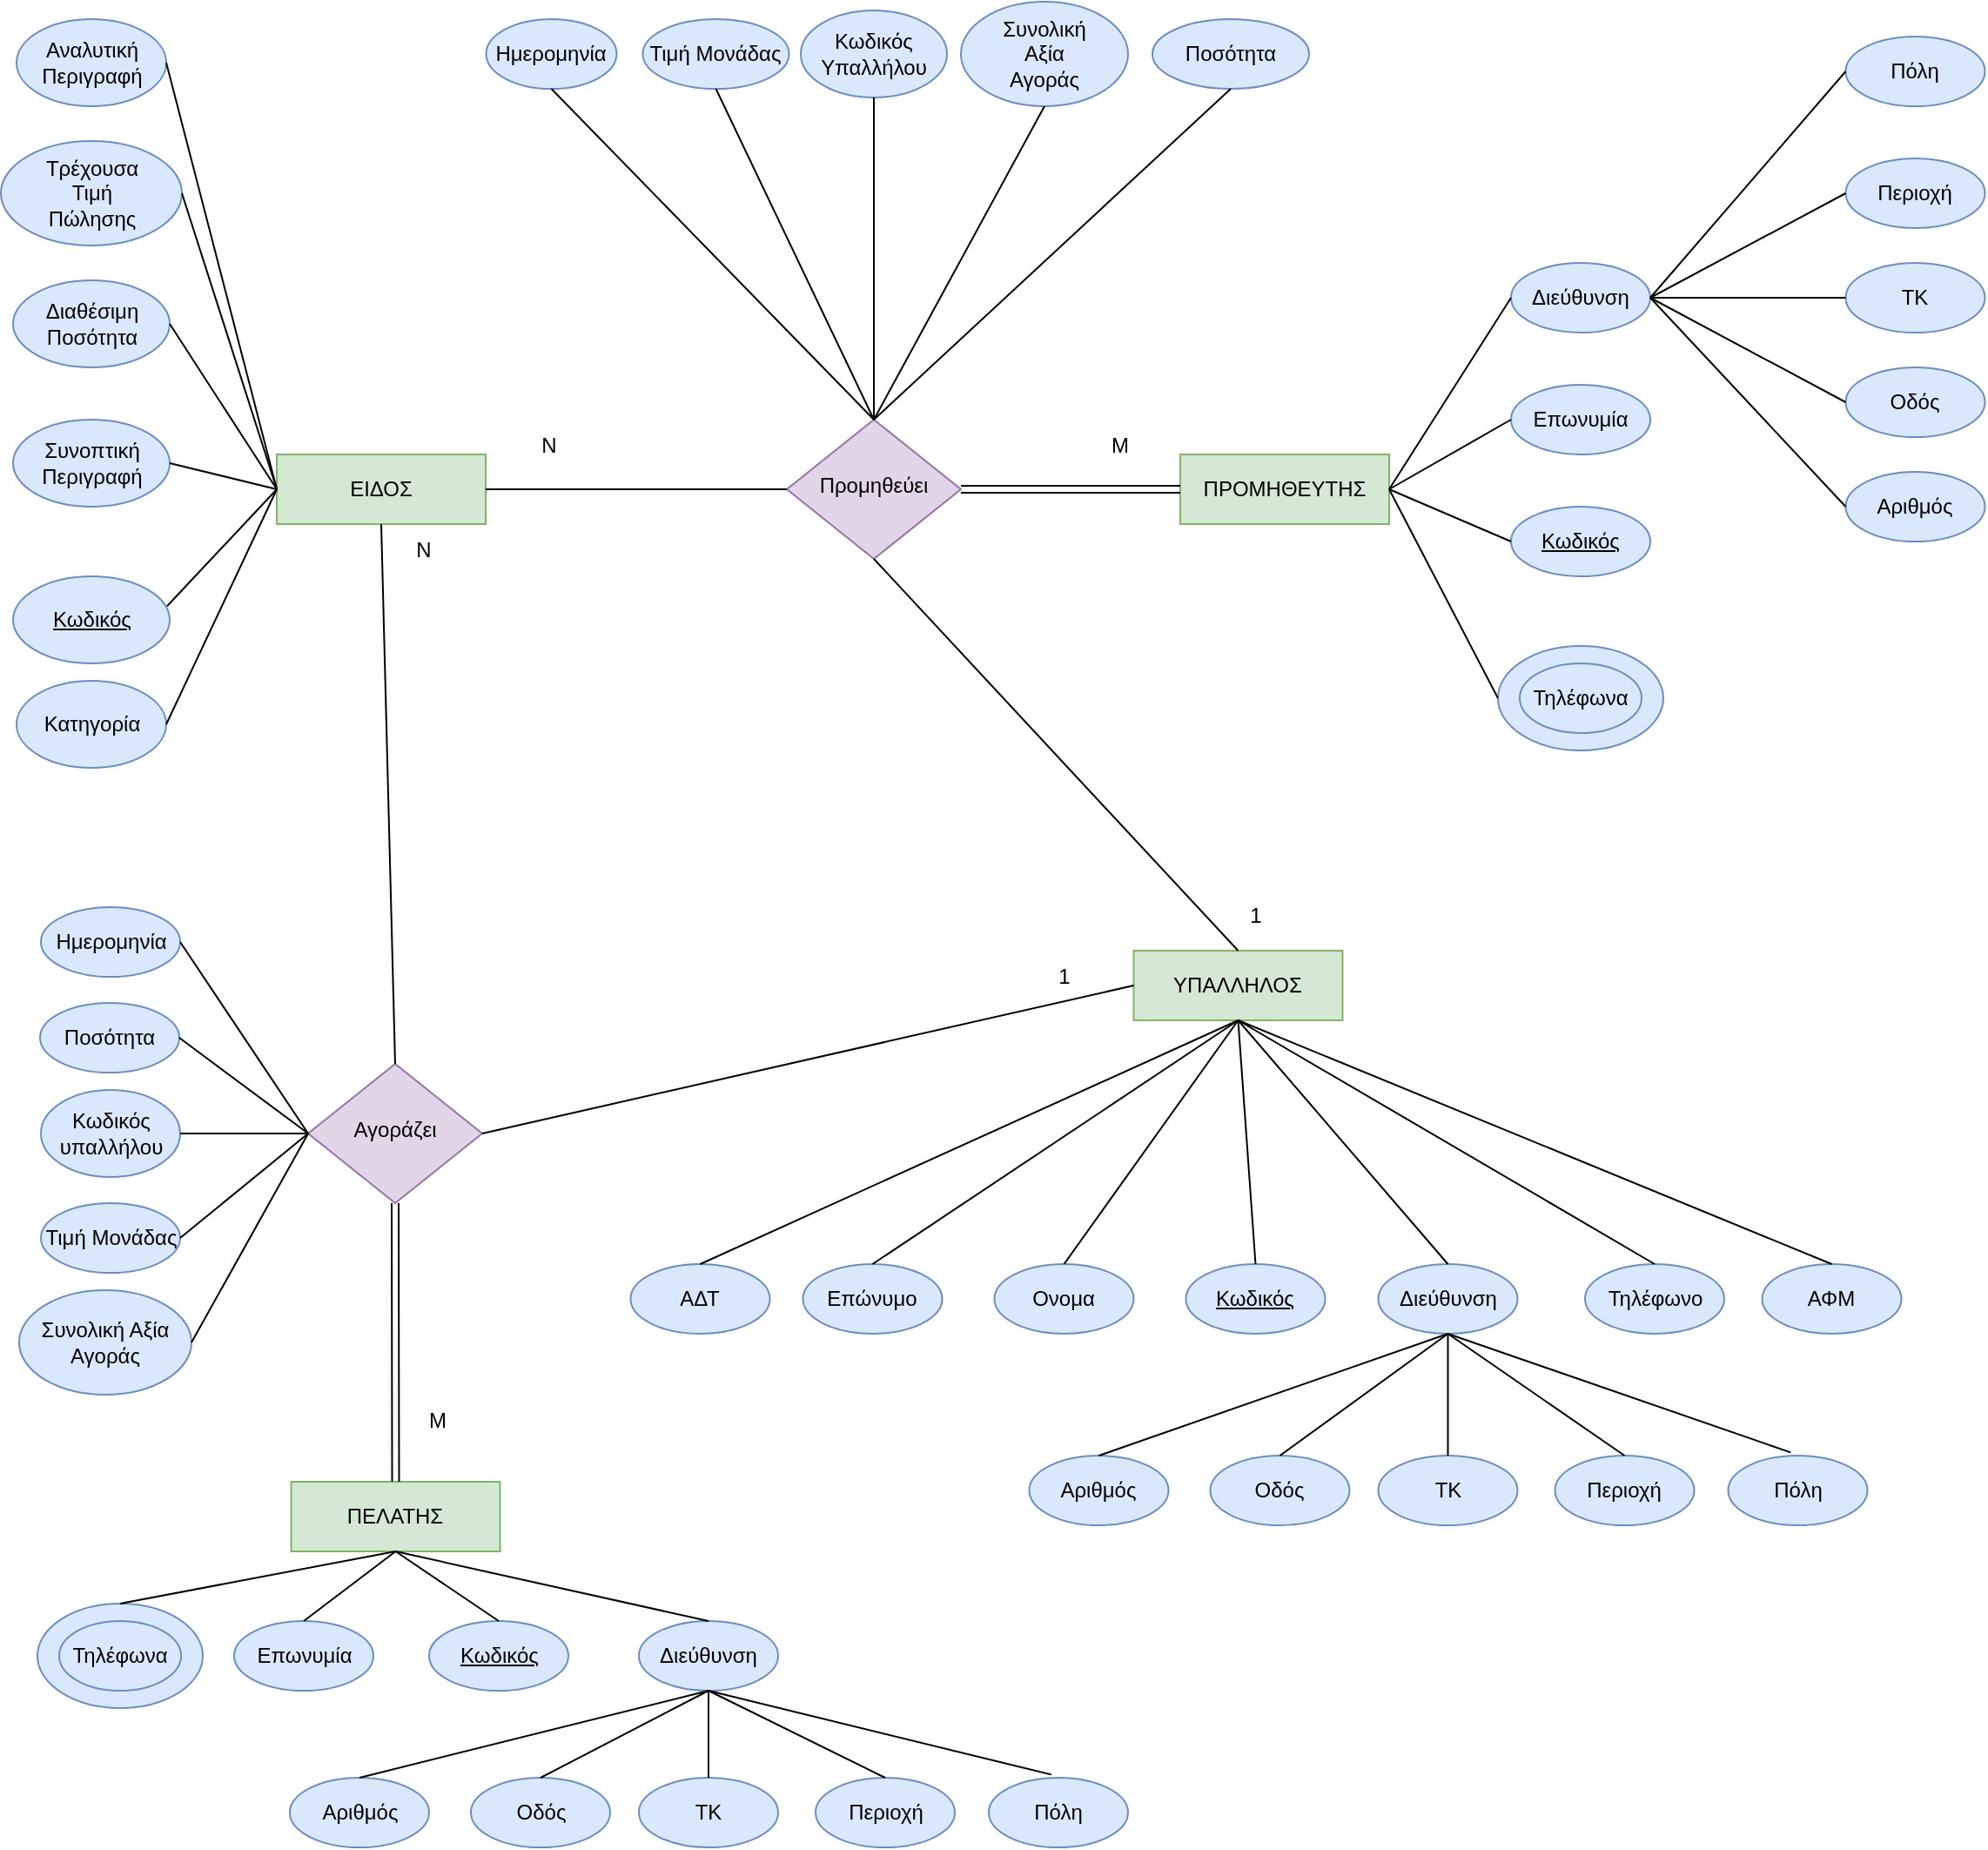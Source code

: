 <mxfile version="20.6.0" type="github">
  <diagram id="C5RBs43oDa-KdzZeNtuy" name="Page-1">
    <mxGraphModel dx="2837" dy="2529" grid="1" gridSize="10" guides="1" tooltips="1" connect="1" arrows="1" fold="1" page="1" pageScale="1" pageWidth="827" pageHeight="1169" math="0" shadow="0">
      <root>
        <mxCell id="WIyWlLk6GJQsqaUBKTNV-0" />
        <mxCell id="WIyWlLk6GJQsqaUBKTNV-1" parent="WIyWlLk6GJQsqaUBKTNV-0" />
        <mxCell id="WIyWlLk6GJQsqaUBKTNV-3" value="ΕΙΔΟΣ" style="rounded=0;whiteSpace=wrap;html=1;fontSize=12;glass=0;strokeWidth=1;shadow=0;fillColor=#d5e8d4;strokeColor=#82b366;" parent="WIyWlLk6GJQsqaUBKTNV-1" vertex="1">
          <mxGeometry x="21" y="170" width="120" height="40" as="geometry" />
        </mxCell>
        <mxCell id="EW7ZDSgedZpqApuQQV04-0" value="&lt;div&gt;ΠΡΟΜΗΘΕΥΤΗΣ&lt;/div&gt;" style="rounded=0;whiteSpace=wrap;html=1;fontSize=12;glass=0;strokeWidth=1;shadow=0;fillColor=#d5e8d4;strokeColor=#82b366;" parent="WIyWlLk6GJQsqaUBKTNV-1" vertex="1">
          <mxGeometry x="540" y="170" width="120" height="40" as="geometry" />
        </mxCell>
        <mxCell id="EW7ZDSgedZpqApuQQV04-1" value="&lt;div&gt;ΠΕΛΑΤΗΣ&lt;/div&gt;" style="rounded=0;whiteSpace=wrap;html=1;fontSize=12;glass=0;strokeWidth=1;shadow=0;fillColor=#d5e8d4;strokeColor=#82b366;" parent="WIyWlLk6GJQsqaUBKTNV-1" vertex="1">
          <mxGeometry x="29.25" y="760" width="120" height="40" as="geometry" />
        </mxCell>
        <mxCell id="EW7ZDSgedZpqApuQQV04-2" value="&lt;div&gt;ΥΠΑΛΛΗΛΟΣ&lt;/div&gt;" style="rounded=0;whiteSpace=wrap;html=1;fontSize=12;glass=0;strokeWidth=1;shadow=0;fillColor=#d5e8d4;strokeColor=#82b366;" parent="WIyWlLk6GJQsqaUBKTNV-1" vertex="1">
          <mxGeometry x="513.25" y="455" width="120" height="40" as="geometry" />
        </mxCell>
        <mxCell id="EW7ZDSgedZpqApuQQV04-3" value="Προμηθεύει" style="rhombus;whiteSpace=wrap;html=1;shadow=0;fontFamily=Helvetica;fontSize=12;align=center;strokeWidth=1;spacing=6;spacingTop=-4;fillColor=#e1d5e7;strokeColor=#9673a6;" parent="WIyWlLk6GJQsqaUBKTNV-1" vertex="1">
          <mxGeometry x="314" y="150" width="100" height="80" as="geometry" />
        </mxCell>
        <mxCell id="EW7ZDSgedZpqApuQQV04-4" value="" style="endArrow=none;html=1;rounded=0;exitX=1;exitY=0.5;exitDx=0;exitDy=0;" parent="WIyWlLk6GJQsqaUBKTNV-1" source="WIyWlLk6GJQsqaUBKTNV-3" target="EW7ZDSgedZpqApuQQV04-3" edge="1">
          <mxGeometry width="50" height="50" relative="1" as="geometry">
            <mxPoint x="384" y="470" as="sourcePoint" />
            <mxPoint x="434" y="420" as="targetPoint" />
          </mxGeometry>
        </mxCell>
        <mxCell id="EW7ZDSgedZpqApuQQV04-5" value="" style="endArrow=none;html=1;rounded=0;exitX=1;exitY=0.5;exitDx=0;exitDy=0;entryX=0;entryY=0.5;entryDx=0;entryDy=0;shape=link;" parent="WIyWlLk6GJQsqaUBKTNV-1" source="EW7ZDSgedZpqApuQQV04-3" target="EW7ZDSgedZpqApuQQV04-0" edge="1">
          <mxGeometry width="50" height="50" relative="1" as="geometry">
            <mxPoint x="464" y="189.5" as="sourcePoint" />
            <mxPoint x="554" y="189.5" as="targetPoint" />
          </mxGeometry>
        </mxCell>
        <mxCell id="EW7ZDSgedZpqApuQQV04-6" value="&lt;div&gt;Διαθέσιμη &lt;br&gt;&lt;/div&gt;&lt;div&gt;Ποσότητα&lt;/div&gt;" style="ellipse;whiteSpace=wrap;html=1;fillColor=#dae8fc;strokeColor=#6c8ebf;" parent="WIyWlLk6GJQsqaUBKTNV-1" vertex="1">
          <mxGeometry x="-130.5" y="70" width="90" height="50" as="geometry" />
        </mxCell>
        <mxCell id="EW7ZDSgedZpqApuQQV04-7" value="&lt;div&gt;Αναλυτική&lt;/div&gt;&lt;div&gt;Περιγραφή&lt;/div&gt;" style="ellipse;whiteSpace=wrap;html=1;fillColor=#dae8fc;strokeColor=#6c8ebf;" parent="WIyWlLk6GJQsqaUBKTNV-1" vertex="1">
          <mxGeometry x="-128.5" y="-80" width="86" height="50" as="geometry" />
        </mxCell>
        <mxCell id="EW7ZDSgedZpqApuQQV04-8" value="&lt;div&gt;Συνοπτική&lt;/div&gt;&lt;div&gt;Περιγραφή&lt;/div&gt;" style="ellipse;whiteSpace=wrap;html=1;fillColor=#dae8fc;strokeColor=#6c8ebf;" parent="WIyWlLk6GJQsqaUBKTNV-1" vertex="1">
          <mxGeometry x="-130.5" y="150" width="90" height="50" as="geometry" />
        </mxCell>
        <mxCell id="EW7ZDSgedZpqApuQQV04-9" value="&lt;u&gt;Κωδικός&lt;/u&gt;" style="ellipse;whiteSpace=wrap;html=1;fillColor=#dae8fc;strokeColor=#6c8ebf;" parent="WIyWlLk6GJQsqaUBKTNV-1" vertex="1">
          <mxGeometry x="-130.5" y="240" width="90" height="50" as="geometry" />
        </mxCell>
        <mxCell id="EW7ZDSgedZpqApuQQV04-10" value="&lt;div&gt;Κατηγορία&lt;/div&gt;" style="ellipse;whiteSpace=wrap;html=1;fillColor=#dae8fc;strokeColor=#6c8ebf;" parent="WIyWlLk6GJQsqaUBKTNV-1" vertex="1">
          <mxGeometry x="-128.5" y="300" width="86" height="50" as="geometry" />
        </mxCell>
        <mxCell id="EW7ZDSgedZpqApuQQV04-11" value="&lt;div&gt;Τρέχουσα&lt;/div&gt;&lt;div&gt;Τιμή&lt;/div&gt;&lt;div&gt;Πώλησης&lt;/div&gt;" style="ellipse;whiteSpace=wrap;html=1;fillColor=#dae8fc;strokeColor=#6c8ebf;" parent="WIyWlLk6GJQsqaUBKTNV-1" vertex="1">
          <mxGeometry x="-137.5" y="-10" width="104" height="60" as="geometry" />
        </mxCell>
        <mxCell id="EW7ZDSgedZpqApuQQV04-13" value="" style="endArrow=none;html=1;rounded=0;exitX=1;exitY=0.5;exitDx=0;exitDy=0;entryX=0;entryY=0.5;entryDx=0;entryDy=0;" parent="WIyWlLk6GJQsqaUBKTNV-1" source="EW7ZDSgedZpqApuQQV04-10" target="WIyWlLk6GJQsqaUBKTNV-3" edge="1">
          <mxGeometry width="50" height="50" relative="1" as="geometry">
            <mxPoint x="177" y="310" as="sourcePoint" />
            <mxPoint x="227" y="260" as="targetPoint" />
          </mxGeometry>
        </mxCell>
        <mxCell id="EW7ZDSgedZpqApuQQV04-14" value="" style="endArrow=none;html=1;rounded=0;exitX=0.983;exitY=0.343;exitDx=0;exitDy=0;entryX=0;entryY=0.5;entryDx=0;entryDy=0;exitPerimeter=0;" parent="WIyWlLk6GJQsqaUBKTNV-1" source="EW7ZDSgedZpqApuQQV04-9" target="WIyWlLk6GJQsqaUBKTNV-3" edge="1">
          <mxGeometry width="50" height="50" relative="1" as="geometry">
            <mxPoint x="-70" y="310" as="sourcePoint" />
            <mxPoint x="31" y="200" as="targetPoint" />
          </mxGeometry>
        </mxCell>
        <mxCell id="EW7ZDSgedZpqApuQQV04-15" value="" style="endArrow=none;html=1;rounded=0;exitX=1;exitY=0.5;exitDx=0;exitDy=0;entryX=0;entryY=0.5;entryDx=0;entryDy=0;" parent="WIyWlLk6GJQsqaUBKTNV-1" source="EW7ZDSgedZpqApuQQV04-8" target="WIyWlLk6GJQsqaUBKTNV-3" edge="1">
          <mxGeometry width="50" height="50" relative="1" as="geometry">
            <mxPoint x="-84.53" y="257.15" as="sourcePoint" />
            <mxPoint x="17" y="190" as="targetPoint" />
          </mxGeometry>
        </mxCell>
        <mxCell id="EW7ZDSgedZpqApuQQV04-16" value="" style="endArrow=none;html=1;rounded=0;exitX=1;exitY=0.5;exitDx=0;exitDy=0;entryX=0;entryY=0.5;entryDx=0;entryDy=0;" parent="WIyWlLk6GJQsqaUBKTNV-1" source="EW7ZDSgedZpqApuQQV04-6" target="WIyWlLk6GJQsqaUBKTNV-3" edge="1">
          <mxGeometry width="50" height="50" relative="1" as="geometry">
            <mxPoint x="-74.53" y="267.15" as="sourcePoint" />
            <mxPoint x="41" y="210" as="targetPoint" />
          </mxGeometry>
        </mxCell>
        <mxCell id="EW7ZDSgedZpqApuQQV04-17" value="" style="endArrow=none;html=1;rounded=0;exitX=1;exitY=0.5;exitDx=0;exitDy=0;entryX=0;entryY=0.5;entryDx=0;entryDy=0;" parent="WIyWlLk6GJQsqaUBKTNV-1" source="EW7ZDSgedZpqApuQQV04-11" target="WIyWlLk6GJQsqaUBKTNV-3" edge="1">
          <mxGeometry width="50" height="50" relative="1" as="geometry">
            <mxPoint x="-103" y="85" as="sourcePoint" />
            <mxPoint x="27" y="190" as="targetPoint" />
          </mxGeometry>
        </mxCell>
        <mxCell id="EW7ZDSgedZpqApuQQV04-20" value="" style="endArrow=none;html=1;rounded=0;exitX=1;exitY=0.5;exitDx=0;exitDy=0;entryX=0;entryY=0.5;entryDx=0;entryDy=0;" parent="WIyWlLk6GJQsqaUBKTNV-1" source="EW7ZDSgedZpqApuQQV04-7" target="WIyWlLk6GJQsqaUBKTNV-3" edge="1">
          <mxGeometry width="50" height="50" relative="1" as="geometry">
            <mxPoint x="-125.0" y="-70" as="sourcePoint" />
            <mxPoint x="12.0" y="110" as="targetPoint" />
          </mxGeometry>
        </mxCell>
        <mxCell id="EW7ZDSgedZpqApuQQV04-21" value="Ν" style="text;html=1;align=center;verticalAlign=middle;resizable=0;points=[];autosize=1;strokeColor=none;fillColor=none;" parent="WIyWlLk6GJQsqaUBKTNV-1" vertex="1">
          <mxGeometry x="161.5" y="150" width="30" height="30" as="geometry" />
        </mxCell>
        <mxCell id="EW7ZDSgedZpqApuQQV04-22" value="Μ" style="text;html=1;align=center;verticalAlign=middle;resizable=0;points=[];autosize=1;strokeColor=none;fillColor=none;" parent="WIyWlLk6GJQsqaUBKTNV-1" vertex="1">
          <mxGeometry x="490" y="150" width="30" height="30" as="geometry" />
        </mxCell>
        <mxCell id="EW7ZDSgedZpqApuQQV04-23" value="Ημερομηνία" style="ellipse;whiteSpace=wrap;html=1;fillColor=#dae8fc;strokeColor=#6c8ebf;" parent="WIyWlLk6GJQsqaUBKTNV-1" vertex="1">
          <mxGeometry x="141.25" y="-80" width="75" height="40" as="geometry" />
        </mxCell>
        <mxCell id="EW7ZDSgedZpqApuQQV04-24" value="Τιμή Μονάδας" style="ellipse;whiteSpace=wrap;html=1;fillColor=#dae8fc;strokeColor=#6c8ebf;" parent="WIyWlLk6GJQsqaUBKTNV-1" vertex="1">
          <mxGeometry x="231.25" y="-80" width="84" height="40" as="geometry" />
        </mxCell>
        <mxCell id="EW7ZDSgedZpqApuQQV04-25" value="&lt;div&gt;Συνολική&lt;/div&gt;&lt;div&gt;Αξία&lt;/div&gt;&lt;div&gt;Αγοράς&lt;/div&gt;" style="ellipse;whiteSpace=wrap;html=1;fillColor=#dae8fc;strokeColor=#6c8ebf;" parent="WIyWlLk6GJQsqaUBKTNV-1" vertex="1">
          <mxGeometry x="414" y="-90" width="96" height="60" as="geometry" />
        </mxCell>
        <mxCell id="EW7ZDSgedZpqApuQQV04-26" value="&lt;div&gt;Ποσότητα&lt;/div&gt;" style="ellipse;whiteSpace=wrap;html=1;fillColor=#dae8fc;strokeColor=#6c8ebf;" parent="WIyWlLk6GJQsqaUBKTNV-1" vertex="1">
          <mxGeometry x="524" y="-80" width="90" height="40" as="geometry" />
        </mxCell>
        <mxCell id="EW7ZDSgedZpqApuQQV04-29" value="" style="endArrow=none;html=1;rounded=0;exitX=0.5;exitY=1;exitDx=0;exitDy=0;entryX=0.5;entryY=0;entryDx=0;entryDy=0;" parent="WIyWlLk6GJQsqaUBKTNV-1" source="EW7ZDSgedZpqApuQQV04-24" target="EW7ZDSgedZpqApuQQV04-3" edge="1">
          <mxGeometry width="50" height="50" relative="1" as="geometry">
            <mxPoint x="290" y="250" as="sourcePoint" />
            <mxPoint x="340" y="200" as="targetPoint" />
          </mxGeometry>
        </mxCell>
        <mxCell id="EW7ZDSgedZpqApuQQV04-31" value="" style="endArrow=none;html=1;rounded=0;exitX=0.5;exitY=1;exitDx=0;exitDy=0;entryX=0.5;entryY=0;entryDx=0;entryDy=0;" parent="WIyWlLk6GJQsqaUBKTNV-1" source="EW7ZDSgedZpqApuQQV04-23" target="EW7ZDSgedZpqApuQQV04-3" edge="1">
          <mxGeometry width="50" height="50" relative="1" as="geometry">
            <mxPoint x="290" y="250" as="sourcePoint" />
            <mxPoint x="340" y="200" as="targetPoint" />
          </mxGeometry>
        </mxCell>
        <mxCell id="EW7ZDSgedZpqApuQQV04-32" value="" style="endArrow=none;html=1;rounded=0;exitX=0.5;exitY=1;exitDx=0;exitDy=0;entryX=0.5;entryY=0;entryDx=0;entryDy=0;" parent="WIyWlLk6GJQsqaUBKTNV-1" source="EW7ZDSgedZpqApuQQV04-26" target="EW7ZDSgedZpqApuQQV04-3" edge="1">
          <mxGeometry width="50" height="50" relative="1" as="geometry">
            <mxPoint x="290" y="250" as="sourcePoint" />
            <mxPoint x="340" y="200" as="targetPoint" />
          </mxGeometry>
        </mxCell>
        <mxCell id="EW7ZDSgedZpqApuQQV04-33" value="" style="endArrow=none;html=1;rounded=0;exitX=0.5;exitY=1;exitDx=0;exitDy=0;entryX=0.5;entryY=0;entryDx=0;entryDy=0;" parent="WIyWlLk6GJQsqaUBKTNV-1" source="EW7ZDSgedZpqApuQQV04-25" target="EW7ZDSgedZpqApuQQV04-3" edge="1">
          <mxGeometry width="50" height="50" relative="1" as="geometry">
            <mxPoint x="290" y="250" as="sourcePoint" />
            <mxPoint x="340" y="200" as="targetPoint" />
          </mxGeometry>
        </mxCell>
        <mxCell id="EW7ZDSgedZpqApuQQV04-34" value="Κωδικός Υπαλλήλου" style="ellipse;whiteSpace=wrap;html=1;fillColor=#dae8fc;strokeColor=#6c8ebf;" parent="WIyWlLk6GJQsqaUBKTNV-1" vertex="1">
          <mxGeometry x="322" y="-85" width="84" height="50" as="geometry" />
        </mxCell>
        <mxCell id="EW7ZDSgedZpqApuQQV04-37" value="" style="endArrow=none;html=1;rounded=0;entryX=0.5;entryY=0;entryDx=0;entryDy=0;exitX=0.5;exitY=1;exitDx=0;exitDy=0;" parent="WIyWlLk6GJQsqaUBKTNV-1" source="EW7ZDSgedZpqApuQQV04-34" target="EW7ZDSgedZpqApuQQV04-3" edge="1">
          <mxGeometry width="50" height="50" relative="1" as="geometry">
            <mxPoint x="360" y="-80" as="sourcePoint" />
            <mxPoint x="350" y="140" as="targetPoint" />
          </mxGeometry>
        </mxCell>
        <mxCell id="EW7ZDSgedZpqApuQQV04-38" value="Διεύθυνση" style="ellipse;whiteSpace=wrap;html=1;fillColor=#dae8fc;strokeColor=#6c8ebf;" parent="WIyWlLk6GJQsqaUBKTNV-1" vertex="1">
          <mxGeometry x="730" y="60" width="80" height="40" as="geometry" />
        </mxCell>
        <mxCell id="EW7ZDSgedZpqApuQQV04-39" value="Επωνυμία" style="ellipse;whiteSpace=wrap;html=1;fillColor=#dae8fc;strokeColor=#6c8ebf;" parent="WIyWlLk6GJQsqaUBKTNV-1" vertex="1">
          <mxGeometry x="730" y="130" width="80" height="40" as="geometry" />
        </mxCell>
        <mxCell id="EW7ZDSgedZpqApuQQV04-40" value="&lt;u&gt;Κωδικός&lt;/u&gt;" style="ellipse;whiteSpace=wrap;html=1;fillColor=#dae8fc;strokeColor=#6c8ebf;" parent="WIyWlLk6GJQsqaUBKTNV-1" vertex="1">
          <mxGeometry x="730" y="200" width="80" height="40" as="geometry" />
        </mxCell>
        <mxCell id="EW7ZDSgedZpqApuQQV04-43" value="" style="ellipse;whiteSpace=wrap;html=1;fillColor=#dae8fc;strokeColor=#6c8ebf;" parent="WIyWlLk6GJQsqaUBKTNV-1" vertex="1">
          <mxGeometry x="722.5" y="280" width="95" height="60" as="geometry" />
        </mxCell>
        <mxCell id="EW7ZDSgedZpqApuQQV04-44" value="Τηλέφωνα" style="ellipse;whiteSpace=wrap;html=1;fillColor=#dae8fc;strokeColor=#6c8ebf;" parent="WIyWlLk6GJQsqaUBKTNV-1" vertex="1">
          <mxGeometry x="735" y="290" width="70" height="40" as="geometry" />
        </mxCell>
        <mxCell id="EW7ZDSgedZpqApuQQV04-45" value="" style="endArrow=none;html=1;rounded=0;exitX=1;exitY=0.5;exitDx=0;exitDy=0;entryX=0;entryY=0.5;entryDx=0;entryDy=0;" parent="WIyWlLk6GJQsqaUBKTNV-1" source="EW7ZDSgedZpqApuQQV04-0" target="EW7ZDSgedZpqApuQQV04-38" edge="1">
          <mxGeometry width="50" height="50" relative="1" as="geometry">
            <mxPoint x="450" y="230" as="sourcePoint" />
            <mxPoint x="500" y="180" as="targetPoint" />
          </mxGeometry>
        </mxCell>
        <mxCell id="EW7ZDSgedZpqApuQQV04-46" value="" style="endArrow=none;html=1;rounded=0;entryX=0;entryY=0.5;entryDx=0;entryDy=0;exitX=1;exitY=0.5;exitDx=0;exitDy=0;" parent="WIyWlLk6GJQsqaUBKTNV-1" source="EW7ZDSgedZpqApuQQV04-0" target="EW7ZDSgedZpqApuQQV04-39" edge="1">
          <mxGeometry width="50" height="50" relative="1" as="geometry">
            <mxPoint x="450" y="230" as="sourcePoint" />
            <mxPoint x="500" y="180" as="targetPoint" />
          </mxGeometry>
        </mxCell>
        <mxCell id="EW7ZDSgedZpqApuQQV04-47" value="" style="endArrow=none;html=1;rounded=0;exitX=0;exitY=0.5;exitDx=0;exitDy=0;entryX=1;entryY=0.5;entryDx=0;entryDy=0;" parent="WIyWlLk6GJQsqaUBKTNV-1" source="EW7ZDSgedZpqApuQQV04-40" target="EW7ZDSgedZpqApuQQV04-0" edge="1">
          <mxGeometry width="50" height="50" relative="1" as="geometry">
            <mxPoint x="450" y="230" as="sourcePoint" />
            <mxPoint x="500" y="180" as="targetPoint" />
          </mxGeometry>
        </mxCell>
        <mxCell id="EW7ZDSgedZpqApuQQV04-48" value="" style="endArrow=none;html=1;rounded=0;exitX=0;exitY=0.5;exitDx=0;exitDy=0;entryX=1;entryY=0.5;entryDx=0;entryDy=0;" parent="WIyWlLk6GJQsqaUBKTNV-1" source="EW7ZDSgedZpqApuQQV04-43" target="EW7ZDSgedZpqApuQQV04-0" edge="1">
          <mxGeometry width="50" height="50" relative="1" as="geometry">
            <mxPoint x="450" y="230" as="sourcePoint" />
            <mxPoint x="500" y="180" as="targetPoint" />
          </mxGeometry>
        </mxCell>
        <mxCell id="EW7ZDSgedZpqApuQQV04-49" value="&lt;div&gt;Αγοράζει&lt;/div&gt;" style="rhombus;whiteSpace=wrap;html=1;shadow=0;fontFamily=Helvetica;fontSize=12;align=center;strokeWidth=1;spacing=6;spacingTop=-4;fillColor=#e1d5e7;strokeColor=#9673a6;" parent="WIyWlLk6GJQsqaUBKTNV-1" vertex="1">
          <mxGeometry x="39" y="520" width="100" height="80" as="geometry" />
        </mxCell>
        <mxCell id="EW7ZDSgedZpqApuQQV04-50" value="" style="endArrow=none;html=1;rounded=0;entryX=0.5;entryY=1;entryDx=0;entryDy=0;exitX=0.5;exitY=0;exitDx=0;exitDy=0;" parent="WIyWlLk6GJQsqaUBKTNV-1" source="EW7ZDSgedZpqApuQQV04-49" target="WIyWlLk6GJQsqaUBKTNV-3" edge="1">
          <mxGeometry width="50" height="50" relative="1" as="geometry">
            <mxPoint x="430" y="350" as="sourcePoint" />
            <mxPoint x="480" y="300" as="targetPoint" />
          </mxGeometry>
        </mxCell>
        <mxCell id="EW7ZDSgedZpqApuQQV04-51" value="" style="endArrow=none;html=1;rounded=0;exitX=0.5;exitY=0;exitDx=0;exitDy=0;entryX=0.5;entryY=1;entryDx=0;entryDy=0;shape=link;" parent="WIyWlLk6GJQsqaUBKTNV-1" source="EW7ZDSgedZpqApuQQV04-1" target="EW7ZDSgedZpqApuQQV04-49" edge="1">
          <mxGeometry width="50" height="50" relative="1" as="geometry">
            <mxPoint x="89.25" y="730" as="sourcePoint" />
            <mxPoint x="378" y="540" as="targetPoint" />
          </mxGeometry>
        </mxCell>
        <mxCell id="EW7ZDSgedZpqApuQQV04-52" value="Ημερομηνία" style="ellipse;whiteSpace=wrap;html=1;fillColor=#dae8fc;strokeColor=#6c8ebf;" parent="WIyWlLk6GJQsqaUBKTNV-1" vertex="1">
          <mxGeometry x="-114.5" y="430" width="80" height="40" as="geometry" />
        </mxCell>
        <mxCell id="EW7ZDSgedZpqApuQQV04-53" value="Ποσότητα" style="ellipse;whiteSpace=wrap;html=1;fillColor=#dae8fc;strokeColor=#6c8ebf;" parent="WIyWlLk6GJQsqaUBKTNV-1" vertex="1">
          <mxGeometry x="-115" y="485" width="80" height="40" as="geometry" />
        </mxCell>
        <mxCell id="EW7ZDSgedZpqApuQQV04-54" value="Τιμή Μονάδας" style="ellipse;whiteSpace=wrap;html=1;fillColor=#dae8fc;strokeColor=#6c8ebf;" parent="WIyWlLk6GJQsqaUBKTNV-1" vertex="1">
          <mxGeometry x="-114.5" y="600" width="80" height="40" as="geometry" />
        </mxCell>
        <mxCell id="EW7ZDSgedZpqApuQQV04-56" value="Συνολική Αξία Αγοράς" style="ellipse;whiteSpace=wrap;html=1;fillColor=#dae8fc;strokeColor=#6c8ebf;" parent="WIyWlLk6GJQsqaUBKTNV-1" vertex="1">
          <mxGeometry x="-127" y="650" width="99" height="60" as="geometry" />
        </mxCell>
        <mxCell id="EW7ZDSgedZpqApuQQV04-57" value="" style="endArrow=none;html=1;rounded=0;exitX=0;exitY=0.5;exitDx=0;exitDy=0;entryX=1;entryY=0.5;entryDx=0;entryDy=0;" parent="WIyWlLk6GJQsqaUBKTNV-1" source="EW7ZDSgedZpqApuQQV04-49" target="EW7ZDSgedZpqApuQQV04-52" edge="1">
          <mxGeometry width="50" height="50" relative="1" as="geometry">
            <mxPoint x="-280" y="590" as="sourcePoint" />
            <mxPoint x="-440" y="580" as="targetPoint" />
          </mxGeometry>
        </mxCell>
        <mxCell id="EW7ZDSgedZpqApuQQV04-58" value="" style="endArrow=none;html=1;rounded=0;entryX=1;entryY=0.5;entryDx=0;entryDy=0;exitX=0;exitY=0.5;exitDx=0;exitDy=0;" parent="WIyWlLk6GJQsqaUBKTNV-1" source="EW7ZDSgedZpqApuQQV04-49" target="EW7ZDSgedZpqApuQQV04-53" edge="1">
          <mxGeometry width="50" height="50" relative="1" as="geometry">
            <mxPoint x="-280" y="590" as="sourcePoint" />
            <mxPoint x="-440" y="580" as="targetPoint" />
          </mxGeometry>
        </mxCell>
        <mxCell id="EW7ZDSgedZpqApuQQV04-59" value="" style="endArrow=none;html=1;rounded=0;exitX=1;exitY=0.5;exitDx=0;exitDy=0;entryX=0;entryY=0.5;entryDx=0;entryDy=0;" parent="WIyWlLk6GJQsqaUBKTNV-1" source="EW7ZDSgedZpqApuQQV04-54" target="EW7ZDSgedZpqApuQQV04-49" edge="1">
          <mxGeometry width="50" height="50" relative="1" as="geometry">
            <mxPoint x="-490" y="630" as="sourcePoint" />
            <mxPoint x="-280" y="590" as="targetPoint" />
          </mxGeometry>
        </mxCell>
        <mxCell id="EW7ZDSgedZpqApuQQV04-60" value="" style="endArrow=none;html=1;rounded=0;exitX=1;exitY=0.5;exitDx=0;exitDy=0;entryX=0;entryY=0.5;entryDx=0;entryDy=0;" parent="WIyWlLk6GJQsqaUBKTNV-1" source="EW7ZDSgedZpqApuQQV04-56" target="EW7ZDSgedZpqApuQQV04-49" edge="1">
          <mxGeometry width="50" height="50" relative="1" as="geometry">
            <mxPoint x="-217.5" y="710" as="sourcePoint" />
            <mxPoint x="-280" y="590" as="targetPoint" />
          </mxGeometry>
        </mxCell>
        <mxCell id="EW7ZDSgedZpqApuQQV04-61" value="Κωδικός υπαλλήλου" style="ellipse;whiteSpace=wrap;html=1;fillColor=#dae8fc;strokeColor=#6c8ebf;" parent="WIyWlLk6GJQsqaUBKTNV-1" vertex="1">
          <mxGeometry x="-114.5" y="535" width="80" height="50" as="geometry" />
        </mxCell>
        <mxCell id="EW7ZDSgedZpqApuQQV04-62" value="" style="endArrow=none;html=1;rounded=0;exitX=0;exitY=0.5;exitDx=0;exitDy=0;entryX=1;entryY=0.5;entryDx=0;entryDy=0;" parent="WIyWlLk6GJQsqaUBKTNV-1" source="EW7ZDSgedZpqApuQQV04-49" target="EW7ZDSgedZpqApuQQV04-61" edge="1">
          <mxGeometry width="50" height="50" relative="1" as="geometry">
            <mxPoint x="8.5" y="710" as="sourcePoint" />
            <mxPoint x="-52" y="590" as="targetPoint" />
          </mxGeometry>
        </mxCell>
        <mxCell id="EW7ZDSgedZpqApuQQV04-63" value="Ν" style="text;html=1;align=center;verticalAlign=middle;resizable=0;points=[];autosize=1;strokeColor=none;fillColor=none;" parent="WIyWlLk6GJQsqaUBKTNV-1" vertex="1">
          <mxGeometry x="90" y="210" width="30" height="30" as="geometry" />
        </mxCell>
        <mxCell id="EW7ZDSgedZpqApuQQV04-64" value="Μ" style="text;html=1;align=center;verticalAlign=middle;resizable=0;points=[];autosize=1;strokeColor=none;fillColor=none;" parent="WIyWlLk6GJQsqaUBKTNV-1" vertex="1">
          <mxGeometry x="98.25" y="710" width="30" height="30" as="geometry" />
        </mxCell>
        <mxCell id="UILEuSNSZ4yGdlzWPseG-9" value="&lt;div&gt;Πόλη&lt;/div&gt;" style="ellipse;whiteSpace=wrap;html=1;fillColor=#dae8fc;strokeColor=#6c8ebf;" parent="WIyWlLk6GJQsqaUBKTNV-1" vertex="1">
          <mxGeometry x="922.25" y="-70" width="80" height="40" as="geometry" />
        </mxCell>
        <mxCell id="UILEuSNSZ4yGdlzWPseG-10" value="Περιοχή" style="ellipse;whiteSpace=wrap;html=1;fillColor=#dae8fc;strokeColor=#6c8ebf;" parent="WIyWlLk6GJQsqaUBKTNV-1" vertex="1">
          <mxGeometry x="922.25" width="80" height="40" as="geometry" />
        </mxCell>
        <mxCell id="UILEuSNSZ4yGdlzWPseG-11" value="ΤΚ" style="ellipse;whiteSpace=wrap;html=1;fillColor=#dae8fc;strokeColor=#6c8ebf;" parent="WIyWlLk6GJQsqaUBKTNV-1" vertex="1">
          <mxGeometry x="922.25" y="60" width="80" height="40" as="geometry" />
        </mxCell>
        <mxCell id="UILEuSNSZ4yGdlzWPseG-12" value="Οδός" style="ellipse;whiteSpace=wrap;html=1;fillColor=#dae8fc;strokeColor=#6c8ebf;" parent="WIyWlLk6GJQsqaUBKTNV-1" vertex="1">
          <mxGeometry x="922.25" y="120" width="80" height="40" as="geometry" />
        </mxCell>
        <mxCell id="UILEuSNSZ4yGdlzWPseG-13" value="Αριθμός" style="ellipse;whiteSpace=wrap;html=1;fillColor=#dae8fc;strokeColor=#6c8ebf;" parent="WIyWlLk6GJQsqaUBKTNV-1" vertex="1">
          <mxGeometry x="922.25" y="180" width="80" height="40" as="geometry" />
        </mxCell>
        <mxCell id="UILEuSNSZ4yGdlzWPseG-14" value="" style="endArrow=none;html=1;rounded=0;exitX=1;exitY=0.5;exitDx=0;exitDy=0;entryX=0;entryY=0.5;entryDx=0;entryDy=0;" parent="WIyWlLk6GJQsqaUBKTNV-1" source="EW7ZDSgedZpqApuQQV04-38" target="UILEuSNSZ4yGdlzWPseG-9" edge="1">
          <mxGeometry width="50" height="50" relative="1" as="geometry">
            <mxPoint x="817.5" y="90.0" as="sourcePoint" />
            <mxPoint x="887.5" y="-20" as="targetPoint" />
          </mxGeometry>
        </mxCell>
        <mxCell id="UILEuSNSZ4yGdlzWPseG-15" value="" style="endArrow=none;html=1;rounded=0;exitX=1;exitY=0.5;exitDx=0;exitDy=0;entryX=0;entryY=0.5;entryDx=0;entryDy=0;" parent="WIyWlLk6GJQsqaUBKTNV-1" source="EW7ZDSgedZpqApuQQV04-38" target="UILEuSNSZ4yGdlzWPseG-10" edge="1">
          <mxGeometry width="50" height="50" relative="1" as="geometry">
            <mxPoint x="820" y="90" as="sourcePoint" />
            <mxPoint x="890" y="-10" as="targetPoint" />
          </mxGeometry>
        </mxCell>
        <mxCell id="UILEuSNSZ4yGdlzWPseG-16" value="" style="endArrow=none;html=1;rounded=0;exitX=1;exitY=0.5;exitDx=0;exitDy=0;entryX=0;entryY=0.5;entryDx=0;entryDy=0;" parent="WIyWlLk6GJQsqaUBKTNV-1" source="EW7ZDSgedZpqApuQQV04-38" target="UILEuSNSZ4yGdlzWPseG-11" edge="1">
          <mxGeometry width="50" height="50" relative="1" as="geometry">
            <mxPoint x="830" y="100" as="sourcePoint" />
            <mxPoint x="900" as="targetPoint" />
          </mxGeometry>
        </mxCell>
        <mxCell id="UILEuSNSZ4yGdlzWPseG-17" value="" style="endArrow=none;html=1;rounded=0;exitX=1;exitY=0.5;exitDx=0;exitDy=0;entryX=0;entryY=0.5;entryDx=0;entryDy=0;" parent="WIyWlLk6GJQsqaUBKTNV-1" source="EW7ZDSgedZpqApuQQV04-38" target="UILEuSNSZ4yGdlzWPseG-12" edge="1">
          <mxGeometry width="50" height="50" relative="1" as="geometry">
            <mxPoint x="840" y="110" as="sourcePoint" />
            <mxPoint x="910" y="10" as="targetPoint" />
          </mxGeometry>
        </mxCell>
        <mxCell id="UILEuSNSZ4yGdlzWPseG-18" value="" style="endArrow=none;html=1;rounded=0;exitX=1;exitY=0.5;exitDx=0;exitDy=0;entryX=0;entryY=0.5;entryDx=0;entryDy=0;" parent="WIyWlLk6GJQsqaUBKTNV-1" source="EW7ZDSgedZpqApuQQV04-38" target="UILEuSNSZ4yGdlzWPseG-13" edge="1">
          <mxGeometry width="50" height="50" relative="1" as="geometry">
            <mxPoint x="850" y="120" as="sourcePoint" />
            <mxPoint x="920" y="20" as="targetPoint" />
          </mxGeometry>
        </mxCell>
        <mxCell id="UILEuSNSZ4yGdlzWPseG-19" value="Διεύθυνση" style="ellipse;whiteSpace=wrap;html=1;fillColor=#dae8fc;strokeColor=#6c8ebf;" parent="WIyWlLk6GJQsqaUBKTNV-1" vertex="1">
          <mxGeometry x="229" y="840" width="80" height="40" as="geometry" />
        </mxCell>
        <mxCell id="UILEuSNSZ4yGdlzWPseG-20" value="Επωνυμία" style="ellipse;whiteSpace=wrap;html=1;fillColor=#dae8fc;strokeColor=#6c8ebf;" parent="WIyWlLk6GJQsqaUBKTNV-1" vertex="1">
          <mxGeometry x="-3.5" y="840" width="80" height="40" as="geometry" />
        </mxCell>
        <mxCell id="UILEuSNSZ4yGdlzWPseG-21" value="&lt;u&gt;Κωδικός&lt;/u&gt;" style="ellipse;whiteSpace=wrap;html=1;fillColor=#dae8fc;strokeColor=#6c8ebf;" parent="WIyWlLk6GJQsqaUBKTNV-1" vertex="1">
          <mxGeometry x="108.5" y="840" width="80" height="40" as="geometry" />
        </mxCell>
        <mxCell id="UILEuSNSZ4yGdlzWPseG-22" value="" style="ellipse;whiteSpace=wrap;html=1;fillColor=#dae8fc;strokeColor=#6c8ebf;" parent="WIyWlLk6GJQsqaUBKTNV-1" vertex="1">
          <mxGeometry x="-116.5" y="830" width="95" height="60" as="geometry" />
        </mxCell>
        <mxCell id="UILEuSNSZ4yGdlzWPseG-23" value="Τηλέφωνα" style="ellipse;whiteSpace=wrap;html=1;fillColor=#dae8fc;strokeColor=#6c8ebf;" parent="WIyWlLk6GJQsqaUBKTNV-1" vertex="1">
          <mxGeometry x="-104" y="840" width="70" height="40" as="geometry" />
        </mxCell>
        <mxCell id="UILEuSNSZ4yGdlzWPseG-24" value="" style="endArrow=none;html=1;rounded=0;exitX=0.5;exitY=1;exitDx=0;exitDy=0;entryX=0.5;entryY=0;entryDx=0;entryDy=0;" parent="WIyWlLk6GJQsqaUBKTNV-1" source="EW7ZDSgedZpqApuQQV04-1" target="UILEuSNSZ4yGdlzWPseG-19" edge="1">
          <mxGeometry width="50" height="50" relative="1" as="geometry">
            <mxPoint x="39.25" y="1250" as="sourcePoint" />
            <mxPoint x="-120.75" y="1240" as="targetPoint" />
          </mxGeometry>
        </mxCell>
        <mxCell id="UILEuSNSZ4yGdlzWPseG-25" value="" style="endArrow=none;html=1;rounded=0;entryX=0.5;entryY=0;entryDx=0;entryDy=0;exitX=0.5;exitY=1;exitDx=0;exitDy=0;" parent="WIyWlLk6GJQsqaUBKTNV-1" source="EW7ZDSgedZpqApuQQV04-1" target="UILEuSNSZ4yGdlzWPseG-20" edge="1">
          <mxGeometry width="50" height="50" relative="1" as="geometry">
            <mxPoint x="39.25" y="1250" as="sourcePoint" />
            <mxPoint x="-120.75" y="1240" as="targetPoint" />
          </mxGeometry>
        </mxCell>
        <mxCell id="UILEuSNSZ4yGdlzWPseG-26" value="" style="endArrow=none;html=1;rounded=0;exitX=0.5;exitY=0;exitDx=0;exitDy=0;entryX=0.5;entryY=1;entryDx=0;entryDy=0;" parent="WIyWlLk6GJQsqaUBKTNV-1" source="UILEuSNSZ4yGdlzWPseG-21" target="EW7ZDSgedZpqApuQQV04-1" edge="1">
          <mxGeometry width="50" height="50" relative="1" as="geometry">
            <mxPoint x="-170.75" y="1290" as="sourcePoint" />
            <mxPoint x="39.25" y="1250" as="targetPoint" />
          </mxGeometry>
        </mxCell>
        <mxCell id="UILEuSNSZ4yGdlzWPseG-27" value="" style="endArrow=none;html=1;rounded=0;exitX=0.5;exitY=0;exitDx=0;exitDy=0;entryX=0.5;entryY=1;entryDx=0;entryDy=0;" parent="WIyWlLk6GJQsqaUBKTNV-1" source="UILEuSNSZ4yGdlzWPseG-22" target="EW7ZDSgedZpqApuQQV04-1" edge="1">
          <mxGeometry width="50" height="50" relative="1" as="geometry">
            <mxPoint x="-170.75" y="1290" as="sourcePoint" />
            <mxPoint x="89.25" y="890" as="targetPoint" />
          </mxGeometry>
        </mxCell>
        <mxCell id="UILEuSNSZ4yGdlzWPseG-28" value="&lt;div&gt;Πόλη&lt;/div&gt;" style="ellipse;whiteSpace=wrap;html=1;fillColor=#dae8fc;strokeColor=#6c8ebf;" parent="WIyWlLk6GJQsqaUBKTNV-1" vertex="1">
          <mxGeometry x="430" y="930" width="80" height="40" as="geometry" />
        </mxCell>
        <mxCell id="UILEuSNSZ4yGdlzWPseG-29" value="Περιοχή" style="ellipse;whiteSpace=wrap;html=1;fillColor=#dae8fc;strokeColor=#6c8ebf;" parent="WIyWlLk6GJQsqaUBKTNV-1" vertex="1">
          <mxGeometry x="330.5" y="930" width="80" height="40" as="geometry" />
        </mxCell>
        <mxCell id="UILEuSNSZ4yGdlzWPseG-30" value="ΤΚ" style="ellipse;whiteSpace=wrap;html=1;fillColor=#dae8fc;strokeColor=#6c8ebf;" parent="WIyWlLk6GJQsqaUBKTNV-1" vertex="1">
          <mxGeometry x="229" y="930" width="80" height="40" as="geometry" />
        </mxCell>
        <mxCell id="UILEuSNSZ4yGdlzWPseG-31" value="Οδός" style="ellipse;whiteSpace=wrap;html=1;fillColor=#dae8fc;strokeColor=#6c8ebf;" parent="WIyWlLk6GJQsqaUBKTNV-1" vertex="1">
          <mxGeometry x="132.5" y="930" width="80" height="40" as="geometry" />
        </mxCell>
        <mxCell id="UILEuSNSZ4yGdlzWPseG-32" value="Αριθμός" style="ellipse;whiteSpace=wrap;html=1;fillColor=#dae8fc;strokeColor=#6c8ebf;" parent="WIyWlLk6GJQsqaUBKTNV-1" vertex="1">
          <mxGeometry x="28.5" y="930" width="80" height="40" as="geometry" />
        </mxCell>
        <mxCell id="UILEuSNSZ4yGdlzWPseG-33" value="" style="endArrow=none;html=1;rounded=0;exitX=0.5;exitY=1;exitDx=0;exitDy=0;entryX=0.449;entryY=-0.045;entryDx=0;entryDy=0;entryPerimeter=0;" parent="WIyWlLk6GJQsqaUBKTNV-1" source="UILEuSNSZ4yGdlzWPseG-19" target="UILEuSNSZ4yGdlzWPseG-28" edge="1">
          <mxGeometry width="50" height="50" relative="1" as="geometry">
            <mxPoint x="256" y="1050.0" as="sourcePoint" />
            <mxPoint x="326" y="940" as="targetPoint" />
          </mxGeometry>
        </mxCell>
        <mxCell id="UILEuSNSZ4yGdlzWPseG-34" value="" style="endArrow=none;html=1;rounded=0;exitX=0.5;exitY=1;exitDx=0;exitDy=0;entryX=0.5;entryY=0;entryDx=0;entryDy=0;" parent="WIyWlLk6GJQsqaUBKTNV-1" source="UILEuSNSZ4yGdlzWPseG-19" target="UILEuSNSZ4yGdlzWPseG-29" edge="1">
          <mxGeometry width="50" height="50" relative="1" as="geometry">
            <mxPoint x="258.5" y="1050" as="sourcePoint" />
            <mxPoint x="328.5" y="950" as="targetPoint" />
          </mxGeometry>
        </mxCell>
        <mxCell id="UILEuSNSZ4yGdlzWPseG-35" value="" style="endArrow=none;html=1;rounded=0;exitX=0.5;exitY=1;exitDx=0;exitDy=0;entryX=0.5;entryY=0;entryDx=0;entryDy=0;" parent="WIyWlLk6GJQsqaUBKTNV-1" source="UILEuSNSZ4yGdlzWPseG-19" target="UILEuSNSZ4yGdlzWPseG-30" edge="1">
          <mxGeometry width="50" height="50" relative="1" as="geometry">
            <mxPoint x="268.5" y="840" as="sourcePoint" />
            <mxPoint x="338.5" y="740" as="targetPoint" />
          </mxGeometry>
        </mxCell>
        <mxCell id="UILEuSNSZ4yGdlzWPseG-36" value="" style="endArrow=none;html=1;rounded=0;exitX=0.5;exitY=1;exitDx=0;exitDy=0;entryX=0.5;entryY=0;entryDx=0;entryDy=0;" parent="WIyWlLk6GJQsqaUBKTNV-1" source="UILEuSNSZ4yGdlzWPseG-19" target="UILEuSNSZ4yGdlzWPseG-31" edge="1">
          <mxGeometry width="50" height="50" relative="1" as="geometry">
            <mxPoint x="278.5" y="1070" as="sourcePoint" />
            <mxPoint x="348.5" y="970" as="targetPoint" />
          </mxGeometry>
        </mxCell>
        <mxCell id="UILEuSNSZ4yGdlzWPseG-37" value="" style="endArrow=none;html=1;rounded=0;exitX=0.5;exitY=1;exitDx=0;exitDy=0;entryX=0.5;entryY=0;entryDx=0;entryDy=0;" parent="WIyWlLk6GJQsqaUBKTNV-1" source="UILEuSNSZ4yGdlzWPseG-19" target="UILEuSNSZ4yGdlzWPseG-32" edge="1">
          <mxGeometry width="50" height="50" relative="1" as="geometry">
            <mxPoint x="288.5" y="1080" as="sourcePoint" />
            <mxPoint x="358.5" y="980" as="targetPoint" />
          </mxGeometry>
        </mxCell>
        <mxCell id="UILEuSNSZ4yGdlzWPseG-38" value="&lt;u&gt;Κωδικός&lt;/u&gt;" style="ellipse;whiteSpace=wrap;html=1;fillColor=#dae8fc;strokeColor=#6c8ebf;" parent="WIyWlLk6GJQsqaUBKTNV-1" vertex="1">
          <mxGeometry x="543.25" y="635" width="80" height="40" as="geometry" />
        </mxCell>
        <mxCell id="UILEuSNSZ4yGdlzWPseG-39" value="Τηλέφωνο" style="ellipse;whiteSpace=wrap;html=1;fillColor=#dae8fc;strokeColor=#6c8ebf;" parent="WIyWlLk6GJQsqaUBKTNV-1" vertex="1">
          <mxGeometry x="772.5" y="635" width="80" height="40" as="geometry" />
        </mxCell>
        <mxCell id="UILEuSNSZ4yGdlzWPseG-40" value="Διεύθυνση" style="ellipse;whiteSpace=wrap;html=1;fillColor=#dae8fc;strokeColor=#6c8ebf;" parent="WIyWlLk6GJQsqaUBKTNV-1" vertex="1">
          <mxGeometry x="653.75" y="635" width="80" height="40" as="geometry" />
        </mxCell>
        <mxCell id="UILEuSNSZ4yGdlzWPseG-41" value="" style="endArrow=none;html=1;rounded=0;exitX=0.5;exitY=1;exitDx=0;exitDy=0;entryX=0.5;entryY=0;entryDx=0;entryDy=0;" parent="WIyWlLk6GJQsqaUBKTNV-1" source="EW7ZDSgedZpqApuQQV04-2" target="UILEuSNSZ4yGdlzWPseG-40" edge="1">
          <mxGeometry width="50" height="50" relative="1" as="geometry">
            <mxPoint x="402.5" y="605" as="sourcePoint" />
            <mxPoint x="192.5" y="1045" as="targetPoint" />
          </mxGeometry>
        </mxCell>
        <mxCell id="UILEuSNSZ4yGdlzWPseG-42" value="&lt;div&gt;Πόλη&lt;/div&gt;" style="ellipse;whiteSpace=wrap;html=1;fillColor=#dae8fc;strokeColor=#6c8ebf;" parent="WIyWlLk6GJQsqaUBKTNV-1" vertex="1">
          <mxGeometry x="854.75" y="745" width="80" height="40" as="geometry" />
        </mxCell>
        <mxCell id="UILEuSNSZ4yGdlzWPseG-43" value="Περιοχή" style="ellipse;whiteSpace=wrap;html=1;fillColor=#dae8fc;strokeColor=#6c8ebf;" parent="WIyWlLk6GJQsqaUBKTNV-1" vertex="1">
          <mxGeometry x="755.25" y="745" width="80" height="40" as="geometry" />
        </mxCell>
        <mxCell id="UILEuSNSZ4yGdlzWPseG-44" value="ΤΚ" style="ellipse;whiteSpace=wrap;html=1;fillColor=#dae8fc;strokeColor=#6c8ebf;" parent="WIyWlLk6GJQsqaUBKTNV-1" vertex="1">
          <mxGeometry x="653.75" y="745" width="80" height="40" as="geometry" />
        </mxCell>
        <mxCell id="UILEuSNSZ4yGdlzWPseG-45" value="Οδός" style="ellipse;whiteSpace=wrap;html=1;fillColor=#dae8fc;strokeColor=#6c8ebf;" parent="WIyWlLk6GJQsqaUBKTNV-1" vertex="1">
          <mxGeometry x="557.25" y="745" width="80" height="40" as="geometry" />
        </mxCell>
        <mxCell id="UILEuSNSZ4yGdlzWPseG-46" value="Αριθμός" style="ellipse;whiteSpace=wrap;html=1;fillColor=#dae8fc;strokeColor=#6c8ebf;" parent="WIyWlLk6GJQsqaUBKTNV-1" vertex="1">
          <mxGeometry x="453.25" y="745" width="80" height="40" as="geometry" />
        </mxCell>
        <mxCell id="UILEuSNSZ4yGdlzWPseG-47" value="" style="endArrow=none;html=1;rounded=0;exitX=0.5;exitY=1;exitDx=0;exitDy=0;entryX=0.449;entryY=-0.045;entryDx=0;entryDy=0;entryPerimeter=0;" parent="WIyWlLk6GJQsqaUBKTNV-1" source="UILEuSNSZ4yGdlzWPseG-40" target="UILEuSNSZ4yGdlzWPseG-42" edge="1">
          <mxGeometry width="50" height="50" relative="1" as="geometry">
            <mxPoint x="680.75" y="845.0" as="sourcePoint" />
            <mxPoint x="750.75" y="735" as="targetPoint" />
          </mxGeometry>
        </mxCell>
        <mxCell id="UILEuSNSZ4yGdlzWPseG-48" value="" style="endArrow=none;html=1;rounded=0;exitX=0.5;exitY=1;exitDx=0;exitDy=0;entryX=0.5;entryY=0;entryDx=0;entryDy=0;" parent="WIyWlLk6GJQsqaUBKTNV-1" source="UILEuSNSZ4yGdlzWPseG-40" target="UILEuSNSZ4yGdlzWPseG-43" edge="1">
          <mxGeometry width="50" height="50" relative="1" as="geometry">
            <mxPoint x="683.25" y="845" as="sourcePoint" />
            <mxPoint x="753.25" y="745" as="targetPoint" />
          </mxGeometry>
        </mxCell>
        <mxCell id="UILEuSNSZ4yGdlzWPseG-49" value="" style="endArrow=none;html=1;rounded=0;exitX=0.5;exitY=1;exitDx=0;exitDy=0;entryX=0.5;entryY=0;entryDx=0;entryDy=0;" parent="WIyWlLk6GJQsqaUBKTNV-1" source="UILEuSNSZ4yGdlzWPseG-40" target="UILEuSNSZ4yGdlzWPseG-44" edge="1">
          <mxGeometry width="50" height="50" relative="1" as="geometry">
            <mxPoint x="693.25" y="855" as="sourcePoint" />
            <mxPoint x="763.25" y="755" as="targetPoint" />
          </mxGeometry>
        </mxCell>
        <mxCell id="UILEuSNSZ4yGdlzWPseG-50" value="" style="endArrow=none;html=1;rounded=0;exitX=0.5;exitY=1;exitDx=0;exitDy=0;entryX=0.5;entryY=0;entryDx=0;entryDy=0;" parent="WIyWlLk6GJQsqaUBKTNV-1" source="UILEuSNSZ4yGdlzWPseG-40" target="UILEuSNSZ4yGdlzWPseG-45" edge="1">
          <mxGeometry width="50" height="50" relative="1" as="geometry">
            <mxPoint x="703.25" y="865" as="sourcePoint" />
            <mxPoint x="773.25" y="765" as="targetPoint" />
          </mxGeometry>
        </mxCell>
        <mxCell id="UILEuSNSZ4yGdlzWPseG-51" value="" style="endArrow=none;html=1;rounded=0;exitX=0.5;exitY=1;exitDx=0;exitDy=0;entryX=0.5;entryY=0;entryDx=0;entryDy=0;" parent="WIyWlLk6GJQsqaUBKTNV-1" source="UILEuSNSZ4yGdlzWPseG-40" target="UILEuSNSZ4yGdlzWPseG-46" edge="1">
          <mxGeometry width="50" height="50" relative="1" as="geometry">
            <mxPoint x="713.25" y="875" as="sourcePoint" />
            <mxPoint x="783.25" y="775" as="targetPoint" />
          </mxGeometry>
        </mxCell>
        <mxCell id="UILEuSNSZ4yGdlzWPseG-52" value="Ονομα" style="ellipse;whiteSpace=wrap;html=1;fillColor=#dae8fc;strokeColor=#6c8ebf;" parent="WIyWlLk6GJQsqaUBKTNV-1" vertex="1">
          <mxGeometry x="433.25" y="635" width="80" height="40" as="geometry" />
        </mxCell>
        <mxCell id="UILEuSNSZ4yGdlzWPseG-53" value="Επώνυμο" style="ellipse;whiteSpace=wrap;html=1;fillColor=#dae8fc;strokeColor=#6c8ebf;" parent="WIyWlLk6GJQsqaUBKTNV-1" vertex="1">
          <mxGeometry x="323.25" y="635" width="80" height="40" as="geometry" />
        </mxCell>
        <mxCell id="UILEuSNSZ4yGdlzWPseG-54" value="" style="endArrow=none;html=1;rounded=0;exitX=0.5;exitY=1;exitDx=0;exitDy=0;entryX=0.5;entryY=0;entryDx=0;entryDy=0;" parent="WIyWlLk6GJQsqaUBKTNV-1" source="EW7ZDSgedZpqApuQQV04-2" target="UILEuSNSZ4yGdlzWPseG-53" edge="1">
          <mxGeometry width="50" height="50" relative="1" as="geometry">
            <mxPoint x="593.25" y="515" as="sourcePoint" />
            <mxPoint x="703.75" y="645" as="targetPoint" />
          </mxGeometry>
        </mxCell>
        <mxCell id="UILEuSNSZ4yGdlzWPseG-55" value="" style="endArrow=none;html=1;rounded=0;exitX=0.5;exitY=1;exitDx=0;exitDy=0;entryX=0.5;entryY=0;entryDx=0;entryDy=0;" parent="WIyWlLk6GJQsqaUBKTNV-1" source="EW7ZDSgedZpqApuQQV04-2" target="UILEuSNSZ4yGdlzWPseG-52" edge="1">
          <mxGeometry width="50" height="50" relative="1" as="geometry">
            <mxPoint x="603.25" y="525" as="sourcePoint" />
            <mxPoint x="713.75" y="655" as="targetPoint" />
          </mxGeometry>
        </mxCell>
        <mxCell id="UILEuSNSZ4yGdlzWPseG-56" value="" style="endArrow=none;html=1;rounded=0;exitX=0.5;exitY=1;exitDx=0;exitDy=0;entryX=0.5;entryY=0;entryDx=0;entryDy=0;" parent="WIyWlLk6GJQsqaUBKTNV-1" source="EW7ZDSgedZpqApuQQV04-2" target="UILEuSNSZ4yGdlzWPseG-38" edge="1">
          <mxGeometry width="50" height="50" relative="1" as="geometry">
            <mxPoint x="613.25" y="535" as="sourcePoint" />
            <mxPoint x="723.75" y="665" as="targetPoint" />
          </mxGeometry>
        </mxCell>
        <mxCell id="UILEuSNSZ4yGdlzWPseG-57" value="" style="endArrow=none;html=1;rounded=0;exitX=0.5;exitY=1;exitDx=0;exitDy=0;entryX=0.5;entryY=0;entryDx=0;entryDy=0;" parent="WIyWlLk6GJQsqaUBKTNV-1" source="EW7ZDSgedZpqApuQQV04-2" target="UILEuSNSZ4yGdlzWPseG-39" edge="1">
          <mxGeometry width="50" height="50" relative="1" as="geometry">
            <mxPoint x="623.25" y="545" as="sourcePoint" />
            <mxPoint x="733.75" y="675" as="targetPoint" />
          </mxGeometry>
        </mxCell>
        <mxCell id="UILEuSNSZ4yGdlzWPseG-58" value="ΑΔΤ" style="ellipse;whiteSpace=wrap;html=1;fillColor=#dae8fc;strokeColor=#6c8ebf;" parent="WIyWlLk6GJQsqaUBKTNV-1" vertex="1">
          <mxGeometry x="224.25" y="635" width="80" height="40" as="geometry" />
        </mxCell>
        <mxCell id="UILEuSNSZ4yGdlzWPseG-59" value="ΑΦΜ" style="ellipse;whiteSpace=wrap;html=1;fillColor=#dae8fc;strokeColor=#6c8ebf;" parent="WIyWlLk6GJQsqaUBKTNV-1" vertex="1">
          <mxGeometry x="874.25" y="635" width="80" height="40" as="geometry" />
        </mxCell>
        <mxCell id="UILEuSNSZ4yGdlzWPseG-60" value="" style="endArrow=none;html=1;rounded=0;exitX=0.5;exitY=1;exitDx=0;exitDy=0;entryX=0.5;entryY=0;entryDx=0;entryDy=0;" parent="WIyWlLk6GJQsqaUBKTNV-1" source="EW7ZDSgedZpqApuQQV04-2" target="UILEuSNSZ4yGdlzWPseG-59" edge="1">
          <mxGeometry width="50" height="50" relative="1" as="geometry">
            <mxPoint x="583.25" y="505" as="sourcePoint" />
            <mxPoint x="822.5" y="645" as="targetPoint" />
          </mxGeometry>
        </mxCell>
        <mxCell id="UILEuSNSZ4yGdlzWPseG-61" value="" style="endArrow=none;html=1;rounded=0;exitX=0.5;exitY=1;exitDx=0;exitDy=0;entryX=0.5;entryY=0;entryDx=0;entryDy=0;" parent="WIyWlLk6GJQsqaUBKTNV-1" source="EW7ZDSgedZpqApuQQV04-2" target="UILEuSNSZ4yGdlzWPseG-58" edge="1">
          <mxGeometry width="50" height="50" relative="1" as="geometry">
            <mxPoint x="583.25" y="505" as="sourcePoint" />
            <mxPoint x="373.25" y="645" as="targetPoint" />
          </mxGeometry>
        </mxCell>
        <mxCell id="J-ITxOZtPRF64bMvd2x0-1" value="" style="endArrow=none;html=1;rounded=0;entryX=0.5;entryY=1;entryDx=0;entryDy=0;exitX=0.5;exitY=0;exitDx=0;exitDy=0;" edge="1" parent="WIyWlLk6GJQsqaUBKTNV-1" source="EW7ZDSgedZpqApuQQV04-2" target="EW7ZDSgedZpqApuQQV04-3">
          <mxGeometry width="50" height="50" relative="1" as="geometry">
            <mxPoint x="370" y="620" as="sourcePoint" />
            <mxPoint x="420" y="570" as="targetPoint" />
          </mxGeometry>
        </mxCell>
        <mxCell id="J-ITxOZtPRF64bMvd2x0-2" value="" style="endArrow=none;html=1;rounded=0;exitX=1;exitY=0.5;exitDx=0;exitDy=0;entryX=0;entryY=0.5;entryDx=0;entryDy=0;" edge="1" parent="WIyWlLk6GJQsqaUBKTNV-1" source="EW7ZDSgedZpqApuQQV04-49" target="EW7ZDSgedZpqApuQQV04-2">
          <mxGeometry width="50" height="50" relative="1" as="geometry">
            <mxPoint x="378" y="560" as="sourcePoint" />
            <mxPoint x="428" y="510" as="targetPoint" />
          </mxGeometry>
        </mxCell>
        <mxCell id="J-ITxOZtPRF64bMvd2x0-3" value="1" style="text;html=1;align=center;verticalAlign=middle;resizable=0;points=[];autosize=1;strokeColor=none;fillColor=none;" vertex="1" parent="WIyWlLk6GJQsqaUBKTNV-1">
          <mxGeometry x="568.25" y="420" width="30" height="30" as="geometry" />
        </mxCell>
        <mxCell id="J-ITxOZtPRF64bMvd2x0-4" value="1" style="text;html=1;align=center;verticalAlign=middle;resizable=0;points=[];autosize=1;strokeColor=none;fillColor=none;" vertex="1" parent="WIyWlLk6GJQsqaUBKTNV-1">
          <mxGeometry x="458.25" y="455" width="30" height="30" as="geometry" />
        </mxCell>
      </root>
    </mxGraphModel>
  </diagram>
</mxfile>

